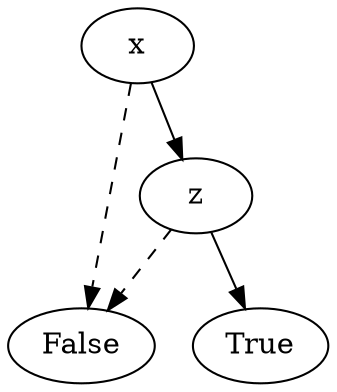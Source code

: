 digraph{2202464576912[label=x]2202464168464[label="False"]
2202464576912 -> 2202464168464[style=dashed label="" fontcolor = gray]
2202464943056[label="z"]
2202464576912 -> 2202464943056 [label="" fontcolor = gray]
2202464168464[label="False"]
2202464943056 -> 2202464168464[style=dashed label="" fontcolor = gray]
2202464574480[label="True"]
2202464943056 -> 2202464574480 [label="" fontcolor = gray]
}